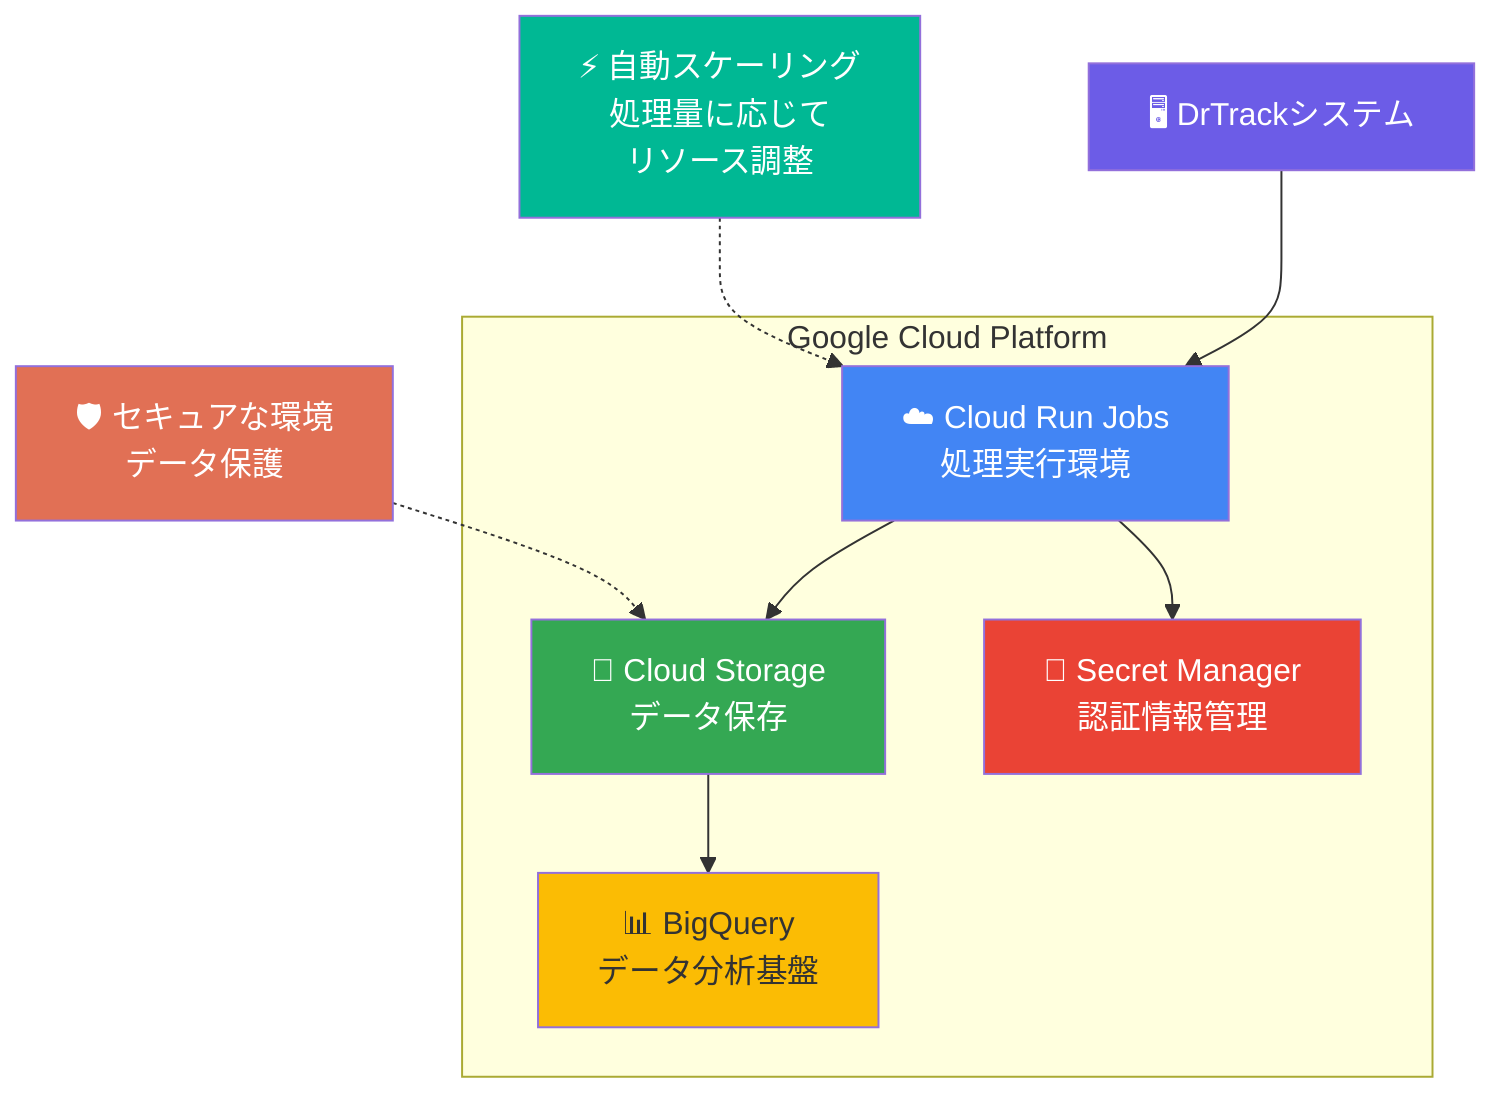 graph TB
    subgraph "Google Cloud Platform"
        A[☁️ Cloud Run Jobs<br/>処理実行環境]
        B[💾 Cloud Storage<br/>データ保存]
        C[📊 BigQuery<br/>データ分析基盤]
        D[🔐 Secret Manager<br/>認証情報管理]
    end
    
    E[🖥️ DrTrackシステム] --> A
    A --> B
    B --> C
    A --> D
    
    F[⚡ 自動スケーリング<br/>処理量に応じて<br/>リソース調整] -.-> A
    G[🛡️ セキュアな環境<br/>データ保護] -.-> B

    style A fill:#4285f4,color:#fff
    style B fill:#34a853,color:#fff
    style C fill:#fbbc04
    style D fill:#ea4335,color:#fff
    style E fill:#6c5ce7,color:#fff
    style F fill:#00b894,color:#fff
    style G fill:#e17055,color:#fff